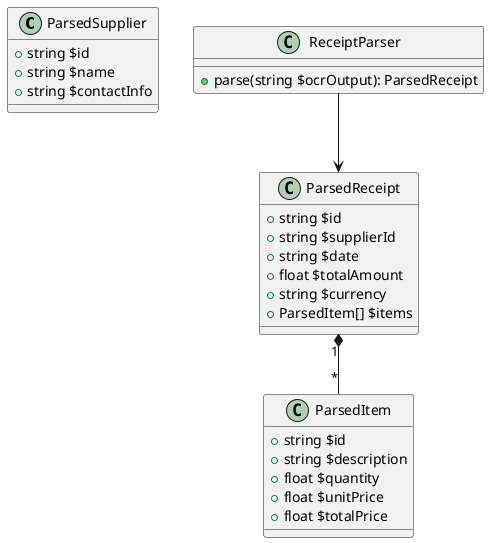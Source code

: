 @startuml

class ParsedSupplier {
    +string $id
    +string $name
    +string $contactInfo
}

class ParsedItem {
    +string $id
    +string $description
    +float $quantity
    +float $unitPrice
    +float $totalPrice
}

class ParsedReceipt {
    +string $id
    +string $supplierId
    +string $date
    +float $totalAmount
    +string $currency
    +ParsedItem[] $items
}

class ReceiptParser {
    +parse(string $ocrOutput): ParsedReceipt
}

ParsedReceipt "1" *-- "*" ParsedItem
ReceiptParser --> ParsedReceipt

@enduml

